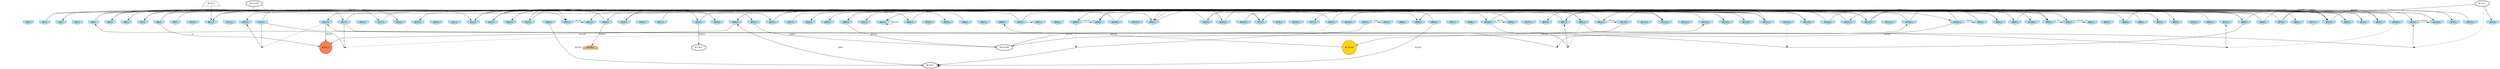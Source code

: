 digraph G {
node[shape = circle]
rankInputs [style = invisible]
rankOutputs [style = invisible]
rankInputs -> rankOutputs [color=invis]
0 [label="#0:1", style = filled, shape = invhouse, color=lightblue]
1 [label="#1:1", style = filled, shape = invhouse, color=lightblue]
2 [label="#2:1", style = filled, shape = invhouse, color=lightblue]
3 [label="#3:1", style = filled, shape = invhouse, color=lightblue]
4 [label="#4:1", style = filled, shape = invhouse, color=lightblue]
5 [label="#5:1", style = filled, shape = invhouse, color=lightblue]
6 [label="#6:1", style = filled, shape = invhouse, color=lightblue]
7 [label="#7:1", style = filled, shape = invhouse, color=lightblue]
8 [label="#8:1", style = filled, shape = invhouse, color=lightblue]
9 [label="#9:1", style = filled, shape = invhouse, color=lightblue]
10 [label="#10:1", style = filled, shape = invhouse, color=lightblue]
11 [label="#11:1", style = filled, shape = invhouse, color=lightblue]
12 [label="#12:1", style = filled, shape = invhouse, color=lightblue]
13 [label="#13:1", style = filled, shape = invhouse, color=lightblue]
14 [label="#14:1", style = filled, shape = invhouse, color=lightblue]
15 [label="#15:1", style = filled, shape = invhouse, color=lightblue]
16 [label="#16:1", style = filled, shape = invhouse, color=lightblue]
17 [label="#17:1", style = filled, shape = invhouse, color=lightblue]
18 [label="#18:1", style = filled, shape = invhouse, color=lightblue]
19 [label="#19:1", style = filled, shape = invhouse, color=lightblue]
20 [label="#20:1", style = filled, shape = invhouse, color=lightblue]
21 [label="#21:1", style = filled, shape = invhouse, color=lightblue]
22 [label="#22:1", style = filled, shape = invhouse, color=lightblue]
23 [label="#23:1", style = filled, shape = invhouse, color=lightblue]
24 [label="#24:1", style = filled, shape = invhouse, color=lightblue]
25 [label="#25:1", style = filled, shape = invhouse, color=lightblue]
26 [label="#26:1", style = filled, shape = invhouse, color=lightblue]
27 [label="#27:1", style = filled, shape = invhouse, color=lightblue]
28 [label="#28:1", style = filled, shape = invhouse, color=lightblue]
29 [label="#29:1", style = filled, shape = invhouse, color=lightblue]
30 [label="#30:1", style = filled, shape = invhouse, color=lightblue]
31 [label="#31:1", style = filled, shape = invhouse, color=lightblue]
32 [label="#32:1", style = filled, shape = invhouse, color=lightblue]
33 [label="#33:1", style = filled, shape = invhouse, color=lightblue]
34 [label="#34:1", style = filled, shape = invhouse, color=lightblue]
35 [label="#35:1", style = filled, shape = invhouse, color=lightblue]
36 [label="#36:1", style = filled, shape = invhouse, color=lightblue]
37 [label="#37:1", style = filled, shape = invhouse, color=lightblue]
38 [label="#38:1", style = filled, shape = invhouse, color=lightblue]
39 [label="#39:1", style = filled, shape = invhouse, color=lightblue]
40 [label="#40:1", style = filled, shape = invhouse, color=lightblue]
41 [label="#41:1", style = filled, shape = invhouse, color=lightblue]
42 [label="#42:1", style = filled, shape = invhouse, color=lightblue]
43 [label="#43:1", style = filled, shape = invhouse, color=lightblue]
44 [label="#44:1", style = filled, shape = invhouse, color=lightblue]
45 [label="#45:1", style = filled, shape = invhouse, color=lightblue]
46 [label="#46:1", style = filled, shape = invhouse, color=lightblue]
47 [label="#47:1", style = filled, shape = invhouse, color=lightblue]
48 [label="#48:1", style = filled, shape = invhouse, color=lightblue]
49 [label="#49:1", style = filled, shape = invhouse, color=lightblue]
50 [label="#50:1", style = filled, shape = invhouse, color=lightblue]
51 [label="#51:1", style = filled, shape = invhouse, color=lightblue]
52 [label="#52:1", style = filled, shape = invhouse, color=lightblue]
53 [label="#53:1", style = filled, shape = invhouse, color=lightblue]
54 [label="#54:1", style = filled, shape = invhouse, color=lightblue]
55 [label="#55:1", style = filled, shape = invhouse, color=lightblue]
56 [label="#56:1", style = filled, shape = invhouse, color=lightblue]
57 [label="#57:1", style = filled, shape = invhouse, color=lightblue]
58 [label="#58:1", style = filled, shape = invhouse, color=lightblue]
59 [label="#59:1", style = filled, shape = invhouse, color=lightblue]
60 [label="#60:1", style = filled, shape = invhouse, color=lightblue]
61 [label="#61:1", style = filled, shape = invhouse, color=lightblue]
62 [label="#62:1", style = filled, shape = invhouse, color=lightblue]
63 [label="#63:1", style = filled, shape = invhouse, color=lightblue]
64 [label="#64:1", style = filled, shape = invhouse, color=lightblue]
65 [label="#65:1", style = filled, shape = invhouse, color=lightblue]
66 [label="#66:1", style = filled, shape = invhouse, color=lightblue]
67 [label="#67:1", style = filled, shape = invhouse, color=lightblue]
68 [label="#68:1", style = filled, shape = invhouse, color=lightblue]
69 [label="#69:1", style = filled, shape = invhouse, color=lightblue]
70 [label="#70:1", style = filled, shape = invhouse, color=lightblue]
71 [label="#71:1", style = filled, shape = invhouse, color=lightblue]
72 [label="#72:1", style = filled, shape = invhouse, color=lightblue]
73 [label="#73:1", style = filled, shape = invhouse, color=lightblue]
74 [label="#74:1", style = filled, shape = invhouse, color=lightblue]
75 [label="#75:1", style = filled, shape = invhouse, color=lightblue]
76 [label="#76:1", style = filled, shape = invhouse, color=lightblue]
77 [label="#77:1", style = filled, shape = invhouse, color=lightblue]
78 [label="#78:1", style = filled, shape = invhouse, color=lightblue]
79 [label="#79:1", style = filled, shape = invhouse, color=lightblue]
80 [label="#80:1", style = filled, shape = invhouse, color=lightblue]
81 [label="#81:1", style = filled, shape = invhouse, color=lightblue]
82 [label="#82:1", style = filled, shape = invhouse, color=lightblue]
83 [label="#83:1", style = filled, shape = invhouse, color=lightblue]
84 [label="#84:1", style = filled, shape = invhouse, color=lightblue]
85 [label="#85:1", style = filled, shape = invhouse, color=lightblue]
86 [label="#86:1", style = filled, shape = invhouse, color=lightblue]
87 [label="#87:1", style = filled, shape = invhouse, color=lightblue]
88 [label="#88:1", style = filled, shape = invhouse, color=lightblue]
89 [label="#89:1", style = filled, shape = invhouse, color=lightblue]
90 [label="#90:1", style = filled, shape = invhouse, color=lightblue]
91 [label="#91:1", style = filled, shape = invhouse, color=lightblue]
92 [label="#92:1", style = filled, shape = invhouse, color=lightblue]
93 [label="#93:1", style = filled, shape = invhouse, color=lightblue]
94 [label="#94:1", style = filled, shape = invhouse, color=lightblue]
95 [label="#95:1", style = filled, shape = invhouse, color=lightblue]
96 [label="#96:1", style = filled, shape = invhouse, color=lightblue]
97 [label="#97:1", style = filled, shape = invhouse, color=lightblue]
98 [label="#98:1", style = filled, shape = invhouse, color=lightblue]
99 [label="#99:1", style = filled, shape = invhouse, color=lightblue]
100 [label="#100:1", style = filled, shape = invhouse, color=lightblue]
101 [label="#101:1", style = filled, shape = invhouse, color=lightblue]
102 [label="#102:1", style = filled, shape = invhouse, color=lightblue]
103 [label="#103:1", style = filled, shape = invhouse, color=lightblue]
104 [label="#104:1", style = filled, shape = invhouse, color=lightblue]
105 [label="#105:1", style = filled, shape = invhouse, color=lightblue]
106 [label="#106:1", style = filled, shape = invhouse, color=lightblue]
107 [label="#107:1", style = filled, shape = invhouse, color=lightblue]
108 [label="#108:1", style = filled, shape = invhouse, color=lightblue]
109 [label="#109:1", style = filled, shape = invhouse, color=lightblue]
110 [label="#110:1", style = filled, shape = invhouse, color=lightblue]
111 [label="#111:1", style = filled, shape = invhouse, color=lightblue]
112 [label="#112:1", style = filled, shape = invhouse, color=lightblue]
113 [label="#113:1", style = filled, shape = invhouse, color=lightblue]
114 [label="#114:1", style = filled, shape = invhouse, color=lightblue]
115 [label="#115:1", style = filled, shape = invhouse, color=lightblue]
116 [label="#116:1", style = filled, shape = invhouse, color=lightblue]
117 [label="#117:1", style = filled, shape = invhouse, color=lightblue]
118 [label="#118:1", style = filled, shape = invhouse, color=lightblue]
119 [label="#119:1", style = filled, shape = invhouse, color=lightblue]
120 [label="#120:1", style = filled, shape = invhouse, color=lightblue]
121 [label="#121:1", style = filled, shape = invhouse, color=lightblue]
122 [label="#122:1", style = filled, shape = invhouse, color=lightblue]
123 [label="#123:1", style = filled, shape = invhouse, color=lightblue]
124 [label="#124:1", style = filled, shape = invhouse, color=lightblue]
125 [label="#125:1", style = filled, shape = invhouse, color=lightblue]
126 [label="#126:1", style = filled, shape = invhouse, color=lightblue]
127 [label="#127:1", style = filled, shape = invhouse, color=lightblue]
128 [label="#128:1", style = filled, shape = house, color=tan]
129 [label="#129:49", shape = doubleoctagon]
130 [label="#130:49", style = filled, fillcolor = gold]
131 [label="#131:7", style = filled, fillcolor = coral]
132 [label="#132:7", shape = trapezium]
133 [label="#133:49", shape = doubleoctagon]
134 [label="#134:7", shape = doubleoctagon]
135 [label="#135:1", shape = doubleoctagon]
136 [label="#136:7", shape = doubleoctagon]
28 -> 128 [label = "65535"]
84 -> 28 [label = "65535"]
65 -> 61 [label = "65535"]
1 -> 94 [label = "65535"]
68 -> 91 [label = "65535"]
41 -> 125 [label = "65535"]
24 -> 119 [label = "65535"]
15 -> 93 [label = "65535"]
42 -> 42 [label = "65535"]
117 -> 24 [label = "65535"]
133 -> 35 [label = "65535"]
63 -> 110 [label = "65535"]
25 -> 33 [label = "65535"]
17 -> 83 [label = "65535"]
92 -> 75 [label = "65535"]
32 -> 134 [label = "65535"]
27 -> 55 [label = "65535"]
70 -> 74 [label = "65535"]
82 -> 5 [label = "65535"]
119 -> 75 [label = "65535"]
13 -> 18 [label = "65535"]
66 -> 55 [label = "65535"]
122 -> 6 [label = "65535"]
6 -> 112 [label = "65535"]
5 -> 36 [label = "65535"]
28 -> 25 [label = "65535"]
40 -> 129 [label = "65535"]
106 -> 59 [label = "65535"]
132 -> 11 [label = "65535"]
34 -> 131 [label = "65535"]
100 -> 115 [label = "65535"]
93 -> 95 [label = "65535"]
23 -> 27 [label = "65535"]
22 -> 32 [label = "65535"]
89 -> 85 [label = "65535"]
86 -> 81 [label = "65535"]
120 -> 60 [label = "65535"]
138 [shape = point]
109 -> 138 [style = dashed]
62 -> 138 [dir = none]
138 -> 67
99 -> 90 [label = "65535"]
69 -> 42 [label = "65535"]
125 -> 65 [label = "65535"]
139 [shape = point]
61 -> 139 [style = dashed]
15 -> 139 [dir = none]
139 -> 124
130 -> 48 [label = "65535"]
43 -> 112 [label = "65535"]
78 -> 22 [label = "65535"]
86 -> 54 [label = "65535"]
70 -> 77 [label = "8191"]
1 -> 85 [label = "65535"]
31 -> 62 [label = "2047"]
32 -> 102 [label = "65535"]
56 -> 90 [label = "16383"]
61 -> 7 [label = "2047"]
136 -> 34 [label = "2047"]
140 [shape = point]
135 -> 140 [style = dashed]
13 -> 140 [dir = none]
140 -> 73
109 -> 23 [label = "65535"]
102 -> 117 [label = "65535"]
141 [shape = point]
62 -> 141 [style = dashed]
106 -> 141 [dir = none]
141 -> 61
125 -> 129 [label = "16383"]
46 -> 22 [label = "8191"]
78 -> 66 [label = "255"]
142 [shape = point]
118 -> 142 [style = dashed]
68 -> 142 [dir = none]
142 -> 14
37 -> 126 [label = "4095"]
79 -> 52 [label = "1023"]
49 -> 7 [label = "65535"]
26 -> 136 [label = "65535"]
122 -> 89 [label = "65535"]
59 -> 99 [label = "65535"]
88 -> 50 [label = "65535"]
91 -> 116 [label = "65535"]
105 -> 85 [label = "65535"]
126 -> 11 [label = "63"]
100 -> 2 [label = "65535"]
129 -> 114 [label = "65535"]
94 -> 29 [label = "65535"]
85 -> 86 [label = "511"]
143 [shape = point]
99 -> 143 [style = dashed]
79 -> 143 [dir = none]
143 -> 136
103 -> 95 [label = "511"]
35 -> 129 [label = "16383"]
117 -> 5 [label = "65535"]
68 -> 93 [label = "511"]
124 -> 72 [label = "65535"]
4 -> 86 [label = "7"]
144 [shape = point]
14 -> 144 [style = dashed]
13 -> 144 [dir = none]
144 -> 54
94 -> 40 [label = "65535"]
114 -> 14 [label = "127"]
8 -> 22 [label = "65535"]
110 -> 130 [label = "65535"]
23 -> 43 [label = "65535"]
8 -> 131 [label = "31"]
117 -> 61 [label = "63"]
124 -> 41 [label = "31"]
56 -> 136 [label = "65535"]
11 -> 88 [label = "65535"]
23 -> 96 [label = "65535"]
40 -> 68 [label = "3"]
120 -> 72 [label = "65535"]
115 -> 34 [label = "65535"]
73 -> 126 [label = "65535"]
127 -> 90 [label = "65535"]
49 -> 97 [label = "3"]
36 -> 45 [label = "7"]
63 -> 19 [label = "65535"]
49 -> 73 [label = "65535"]
11 -> 17 [label = "63"]
109 -> 92 [label = "1"]
125 -> 121 [label = "65535"]
136 -> 136 [label = "3"]
14 -> 131 [label = "65535"]
122 -> 108 [label = "65535"]
8 -> 106 [label = "15"]
68 -> 63 [label = "7"]
70 -> 93 [label = "65535"]
145 [shape = point]
78 -> 145 [style = dashed]
15 -> 145 [dir = none]
145 -> 4
9 -> 27 [label = "3"]
69 -> 7 [label = "7"]
72 -> 39 [label = "65535"]
110 -> 112 [label = "65535"]
29 -> 75 [label = "65535"]
135 -> 53 [label = "1"]
36 -> 117 [label = "65535"]
4 -> 91 [label = "65535"]
92 -> 38 [label = "1"]
121 -> 91 [label = "65535"]
2 -> 15 [label = "1"]
106 -> 122 [label = "1"]
69 -> 64 [label = "1"]
135 -> 96 [label = "3"]
{
	rank = same
	rankdir = TB
	rankInputs -> 0 -> 1 -> 2 -> 3 -> 4 -> 5 -> 6 -> 7 -> 8 -> 9 -> 10 -> 11 -> 12 -> 13 -> 14 -> 15 -> 16 -> 17 -> 18 -> 19 -> 20 -> 21 -> 22 -> 23 -> 24 -> 25 -> 26 -> 27 -> 28 -> 29 -> 30 -> 31 -> 32 -> 33 -> 34 -> 35 -> 36 -> 37 -> 38 -> 39 -> 40 -> 41 -> 42 -> 43 -> 44 -> 45 -> 46 -> 47 -> 48 -> 49 -> 50 -> 51 -> 52 -> 53 -> 54 -> 55 -> 56 -> 57 -> 58 -> 59 -> 60 -> 61 -> 62 -> 63 -> 64 -> 65 -> 66 -> 67 -> 68 -> 69 -> 70 -> 71 -> 72 -> 73 -> 74 -> 75 -> 76 -> 77 -> 78 -> 79 -> 80 -> 81 -> 82 -> 83 -> 84 -> 85 -> 86 -> 87 -> 88 -> 89 -> 90 -> 91 -> 92 -> 93 -> 94 -> 95 -> 96 -> 97 -> 98 -> 99 -> 100 -> 101 -> 102 -> 103 -> 104 -> 105 -> 106 -> 107 -> 108 -> 109 -> 110 -> 111 -> 112 -> 113 -> 114 -> 115 -> 116 -> 117 -> 118 -> 119 -> 120 -> 121 -> 122 -> 123 -> 124 -> 125 -> 126 -> 127 [style = invis]
}
{
	rank = same
	rankdir = TB
	rankOutputs -> 128 [style = invis]
}
}
